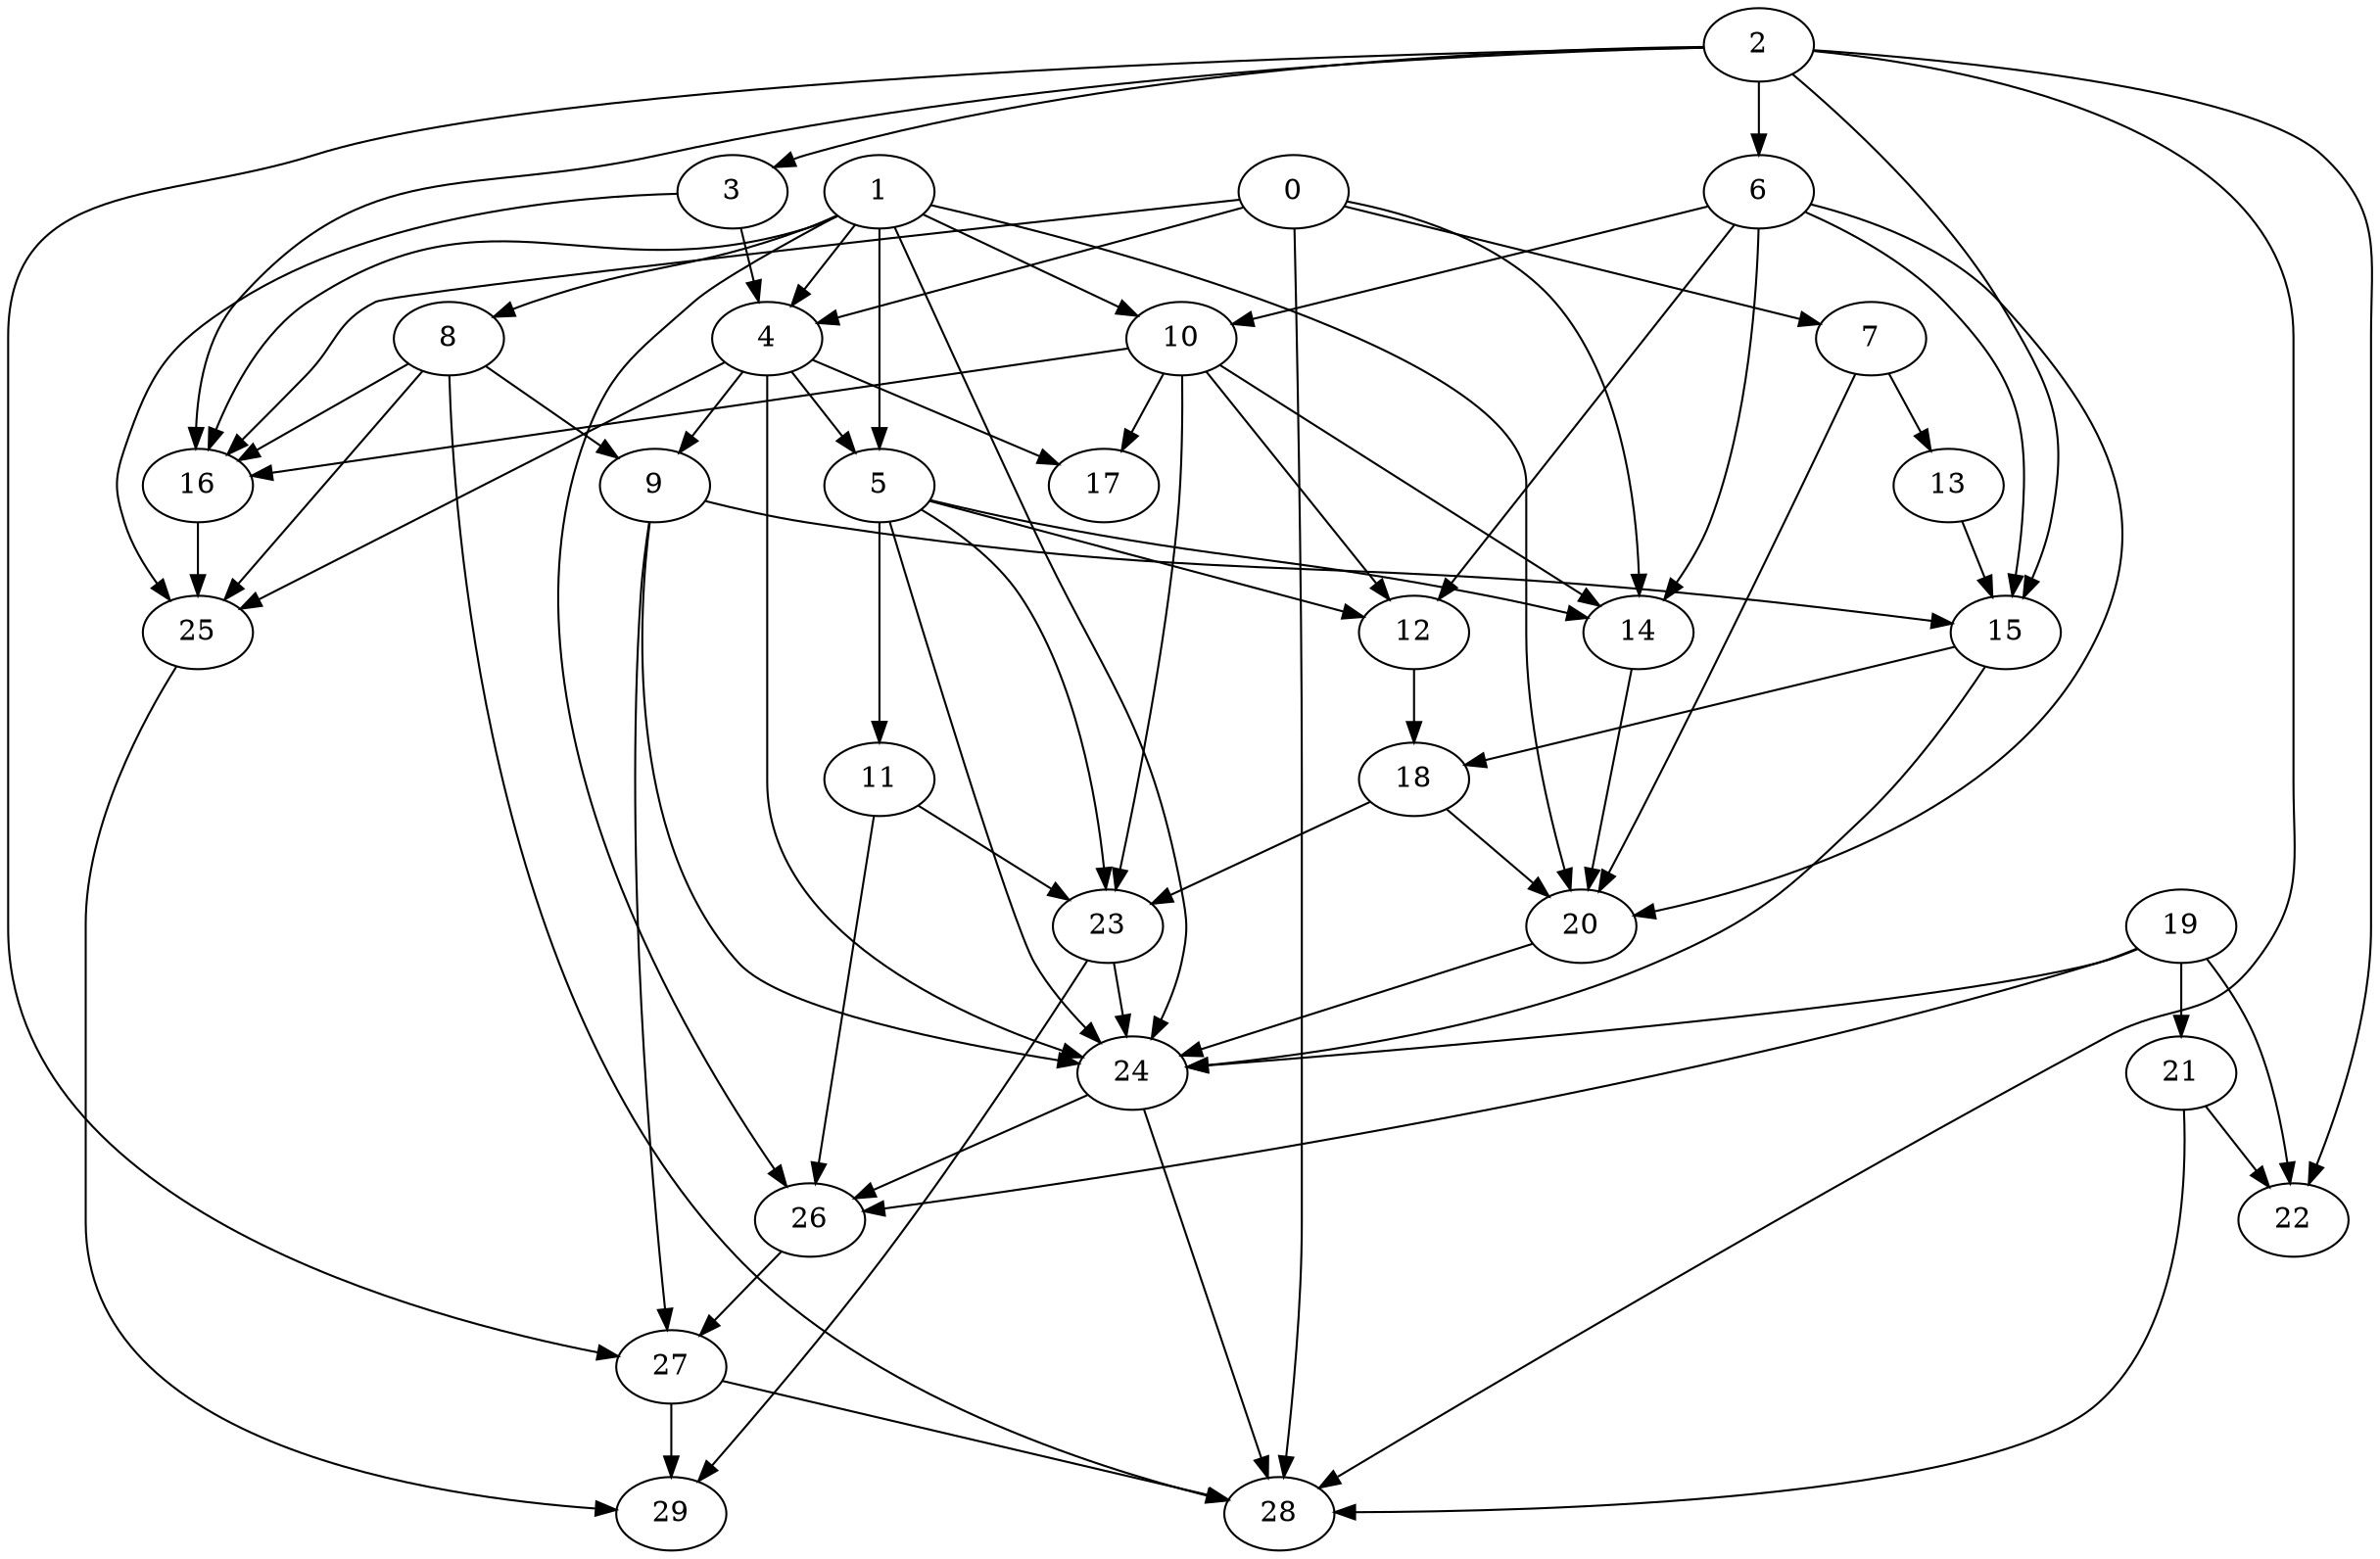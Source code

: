 digraph "Random_Nodes_30_Density_2.53_CCR_10.00_WeightType_Random" {
	graph ["Duplicate states"=0,
		GraphType=Random,
		"Max states in OPEN"=0,
		Modes="120000ms; topo-ordered tasks, ; Pruning: task equivalence, fixed order ready list, ; F-value: ; Optimisation: best schedule length (\
SL) optimisation on equal, ",
		NumberOfTasks=30,
		"Pruned using list schedule length"=4980070,
		"States removed from OPEN"=0,
		TargetSystem="Homogeneous-2",
		"Time to schedule (ms)"=9719,
		"Total idle time"=38,
		"Total schedule length"=120,
		"Total sequential time"=188,
		"Total states created"=15565065
	];
	2	["Finish time"=12,
		Processor=0,
		"Start time"=3,
		Weight=9];
	3	["Finish time"=21,
		Processor=0,
		"Start time"=17,
		Weight=4];
	2 -> 3	[Weight=37];
	6	["Finish time"=17,
		Processor=0,
		"Start time"=12,
		Weight=5];
	2 -> 6	[Weight=24];
	15	["Finish time"=66,
		Processor=0,
		"Start time"=59,
		Weight=7];
	2 -> 15	[Weight=33];
	16	["Finish time"=99,
		Processor=1,
		"Start time"=91,
		Weight=8];
	2 -> 16	[Weight=16];
	27	["Finish time"=111,
		Processor=0,
		"Start time"=103,
		Weight=8];
	2 -> 27	[Weight=12];
	28	["Finish time"=117,
		Processor=0,
		"Start time"=111,
		Weight=6];
	2 -> 28	[Weight=41];
	22	["Finish time"=57,
		Processor=1,
		"Start time"=54,
		Weight=3];
	2 -> 22	[Weight=41];
	0	["Finish time"=9,
		Processor=1,
		"Start time"=0,
		Weight=9];
	7	["Finish time"=19,
		Processor=1,
		"Start time"=15,
		Weight=4];
	0 -> 7	[Weight=37];
	4	["Finish time"=35,
		Processor=0,
		"Start time"=25,
		Weight=10];
	0 -> 4	[Weight=16];
	14	["Finish time"=81,
		Processor=0,
		"Start time"=79,
		Weight=2];
	0 -> 14	[Weight=37];
	0 -> 16	[Weight=33];
	0 -> 28	[Weight=24];
	1	["Finish time"=3,
		Processor=0,
		"Start time"=0,
		Weight=3];
	1 -> 4	[Weight=29];
	8	["Finish time"=50,
		Processor=0,
		"Start time"=40,
		Weight=10];
	1 -> 8	[Weight=16];
	5	["Finish time"=51,
		Processor=1,
		"Start time"=43,
		Weight=8];
	1 -> 5	[Weight=24];
	10	["Finish time"=40,
		Processor=0,
		"Start time"=35,
		Weight=5];
	1 -> 10	[Weight=41];
	20	["Finish time"=84,
		Processor=0,
		"Start time"=81,
		Weight=3];
	1 -> 20	[Weight=37];
	24	["Finish time"=93,
		Processor=0,
		"Start time"=84,
		Weight=9];
	1 -> 24	[Weight=12];
	26	["Finish time"=103,
		Processor=0,
		"Start time"=93,
		Weight=10];
	1 -> 26	[Weight=8];
	1 -> 16	[Weight=12];
	3 -> 4	[Weight=24];
	25	["Finish time"=106,
		Processor=1,
		"Start time"=99,
		Weight=7];
	3 -> 25	[Weight=29];
	13	["Finish time"=29,
		Processor=1,
		"Start time"=19,
		Weight=10];
	7 -> 13	[Weight=37];
	7 -> 20	[Weight=8];
	9	["Finish time"=59,
		Processor=0,
		"Start time"=50,
		Weight=9];
	4 -> 9	[Weight=37];
	4 -> 5	[Weight=8];
	4 -> 24	[Weight=8];
	4 -> 25	[Weight=41];
	17	["Finish time"=72,
		Processor=1,
		"Start time"=64,
		Weight=8];
	4 -> 17	[Weight=12];
	8 -> 9	[Weight=24];
	8 -> 16	[Weight=41];
	8 -> 25	[Weight=12];
	8 -> 28	[Weight=12];
	6 -> 10	[Weight=41];
	6 -> 15	[Weight=8];
	12	["Finish time"=54,
		Processor=1,
		"Start time"=51,
		Weight=3];
	6 -> 12	[Weight=20];
	6 -> 14	[Weight=33];
	6 -> 20	[Weight=20];
	13 -> 15	[Weight=16];
	9 -> 15	[Weight=8];
	9 -> 24	[Weight=16];
	9 -> 27	[Weight=29];
	5 -> 12	[Weight=16];
	5 -> 14	[Weight=24];
	11	["Finish time"=63,
		Processor=1,
		"Start time"=57,
		Weight=6];
	5 -> 11	[Weight=20];
	23	["Finish time"=79,
		Processor=0,
		"Start time"=74,
		Weight=5];
	5 -> 23	[Weight=12];
	5 -> 24	[Weight=33];
	10 -> 12	[Weight=8];
	10 -> 14	[Weight=41];
	10 -> 23	[Weight=24];
	10 -> 16	[Weight=41];
	10 -> 17	[Weight=24];
	18	["Finish time"=74,
		Processor=0,
		"Start time"=66,
		Weight=8];
	15 -> 18	[Weight=29];
	15 -> 24	[Weight=8];
	12 -> 18	[Weight=12];
	18 -> 20	[Weight=33];
	18 -> 23	[Weight=33];
	14 -> 20	[Weight=29];
	19	["Finish time"=12,
		Processor=1,
		"Start time"=9,
		Weight=3];
	19 -> 24	[Weight=41];
	19 -> 26	[Weight=20];
	21	["Finish time"=15,
		Processor=1,
		"Start time"=12,
		Weight=3];
	19 -> 21	[Weight=33];
	19 -> 22	[Weight=16];
	20 -> 24	[Weight=29];
	11 -> 23	[Weight=8];
	11 -> 26	[Weight=16];
	23 -> 24	[Weight=12];
	29	["Finish time"=120,
		Processor=0,
		"Start time"=117,
		Weight=3];
	23 -> 29	[Weight=20];
	24 -> 26	[Weight=41];
	24 -> 28	[Weight=33];
	26 -> 27	[Weight=41];
	16 -> 25	[Weight=29];
	21 -> 28	[Weight=29];
	21 -> 22	[Weight=41];
	27 -> 28	[Weight=33];
	27 -> 29	[Weight=29];
	25 -> 29	[Weight=8];
}
